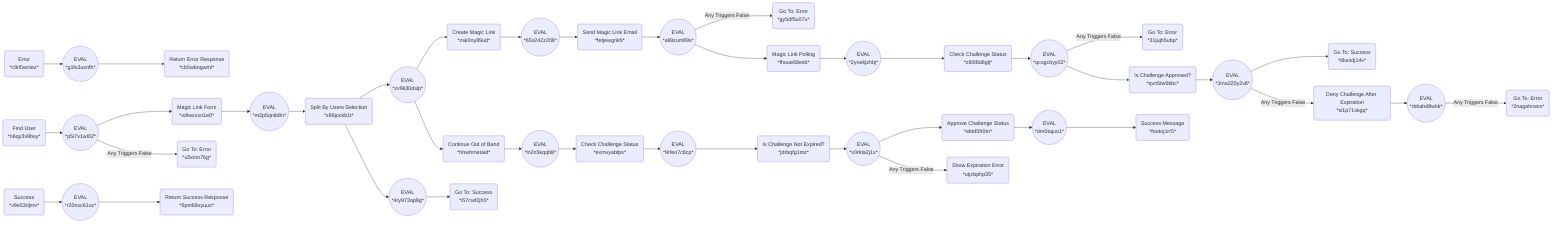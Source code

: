 flowchart LR
    ali9zum89s(("EVAL<br>*ali9zum89s*")) -- Any Triggers False --> gy5df5u07u("Go To: Error<br>*gy5df5u07u*")
    zsk0ny89ud("Create Magic Link<br>*zsk0ny89ud*") --> 65s242z206(("EVAL<br>*65s242z206*"))
    w9wzxxn1e0("Magic Link Form<br>*w9wzxxn1e0*") --> m2p5qnib8n(("EVAL<br>*m2p5qnib8n*"))
    ali9zum89s(("EVAL<br>*ali9zum89s*")) --> fhoue68esb("Magic Link Polling<br>*fhoue68esb*")
    65s242z206(("EVAL<br>*65s242z206*")) --> fetjewgnk5("Send Magic Link Email<br>*fetjewgnk5*")
    g1fs3uznfh(("EVAL<br>*g1fs3uznfh*")) --> cb5wbngwml("Return Error Response<br>*cb5wbngwml*")
    3ma220y2v8(("EVAL<br>*3ma220y2v8*")) --> i8unidj14v("Go To: Success <br>*i8unidj14v*")
    z86jockb1t("Split By Users Selection <br>*z86jockb1t*") --> zv9k30dslp(("EVAL<br>*zv9k30dslp*"))
    hhwhmetaid("Continue Out of Band<br>*hhwhmetaid*") --> ln2n5kqqb8(("EVAL<br>*ln2n5kqqb8*"))
    fhoue68esb("Magic Link Polling<br>*fhoue68esb*") --> 2ynekjzhbj(("EVAL<br>*2ynekjzhbj*"))
    2ynekjzhbj(("EVAL<br>*2ynekjzhbj*")) --> z80t8d8glj("Check Challenge Status<br>*z80t8d8glj*")
    fetjewgnk5("Send Magic Link Email<br>*fetjewgnk5*") --> ali9zum89s(("EVAL<br>*ali9zum89s*"))
    jdrbqfg1mz("Is Challenge Not Expired?<br>*jdrbqfg1mz*") --> v0rkta2j1x(("EVAL<br>*v0rkta2j1x*"))
    qvn5tw6kbc("Is Challenge Approved?<br>*qvn5tw6kbc*") --> 3ma220y2v8(("EVAL<br>*3ma220y2v8*"))
    si1p71skgq("Deny Challenge After Expiration<br>*si1p71skgq*") --> rbbahd8wkk(("EVAL<br>*rbbahd8wkk*"))
    z86jockb1t("Split By Users Selection <br>*z86jockb1t*") --> 4ry973ap9g(("EVAL<br>*4ry973ap9g*"))
    3ma220y2v8(("EVAL<br>*3ma220y2v8*")) -- Any Triggers False --> si1p71skgq("Deny Challenge After Expiration<br>*si1p71skgq*")
    rbbahd8wkk(("EVAL<br>*rbbahd8wkk*")) -- Any Triggers False --> 2nagahrwxs("Go To: Error<br>*2nagahrwxs*")
    m2p5qnib8n(("EVAL<br>*m2p5qnib8n*")) --> z86jockb1t("Split By Users Selection <br>*z86jockb1t*")
    v0rkta2j1x(("EVAL<br>*v0rkta2j1x*")) --> ebtd5fr0tn("Approve Challenge Status<br>*ebtd5fr0tn*")
    exmvyabfps("Check Challenge Status<br>*exmvyabfps*") --> 9rfeo7c8cp(("EVAL<br>*9rfeo7c8cp*"))
    ln2n5kqqb8(("EVAL<br>*ln2n5kqqb8*")) --> exmvyabfps("Check Challenge Status<br>*exmvyabfps*")
    v0rkta2j1x(("EVAL<br>*v0rkta2j1x*")) -- Any Triggers False --> utjcbphp35("Show Expiration Error<br>*utjcbphp35*")
    9rfeo7c8cp(("EVAL<br>*9rfeo7c8cp*")) --> jdrbqfg1mz("Is Challenge Not Expired?<br>*jdrbqfg1mz*")
    qcxgcbyy02(("EVAL<br>*qcxgcbyy02*")) -- Any Triggers False --> 31jujh5ubp("Go To: Error<br>*31jujh5ubp*")
    qcxgcbyy02(("EVAL<br>*qcxgcbyy02*")) --> qvn5tw6kbc("Is Challenge Approved?<br>*qvn5tw6kbc*")
    4ry973ap9g(("EVAL<br>*4ry973ap9g*")) --> i57cwf2jh5("Go To: Success <br>*i57cwf2jh5*")
    v9e53rljmv("Success <br>*v9e53rljmv*") --> r20nxc61oc(("EVAL<br>*r20nxc61oc*"))
    ebtd5fr0tn("Approve Challenge Status<br>*ebtd5fr0tn*") --> drn0tajuo1(("EVAL<br>*drn0tajuo1*"))
    c9rl5wctez("Error<br>*c9rl5wctez*") --> g1fs3uznfh(("EVAL<br>*g1fs3uznfh*"))
    z80t8d8glj("Check Challenge Status<br>*z80t8d8glj*") --> qcxgcbyy02(("EVAL<br>*qcxgcbyy02*"))
    drn0tajuo1(("EVAL<br>*drn0tajuo1*")) --> footoj1rr5("Success Message<br>*footoj1rr5*")
    r20nxc61oc(("EVAL<br>*r20nxc61oc*")) --> 6pm68xyuuo("Return Success Response<br>*6pm68xyuuo*")
    p5i7v1wl02(("EVAL<br>*p5i7v1wl02*")) --> w9wzxxn1e0("Magic Link Form<br>*w9wzxxn1e0*")
    n6qy3v9bsy("Find User<br>*n6qy3v9bsy*") --> p5i7v1wl02(("EVAL<br>*p5i7v1wl02*"))
    zv9k30dslp(("EVAL<br>*zv9k30dslp*")) --> zsk0ny89ud("Create Magic Link<br>*zsk0ny89ud*")
    zv9k30dslp(("EVAL<br>*zv9k30dslp*")) --> hhwhmetaid("Continue Out of Band<br>*hhwhmetaid*")
    p5i7v1wl02(("EVAL<br>*p5i7v1wl02*")) -- Any Triggers False --> u5xirin76g("Go To: Error<br>*u5xirin76g*")